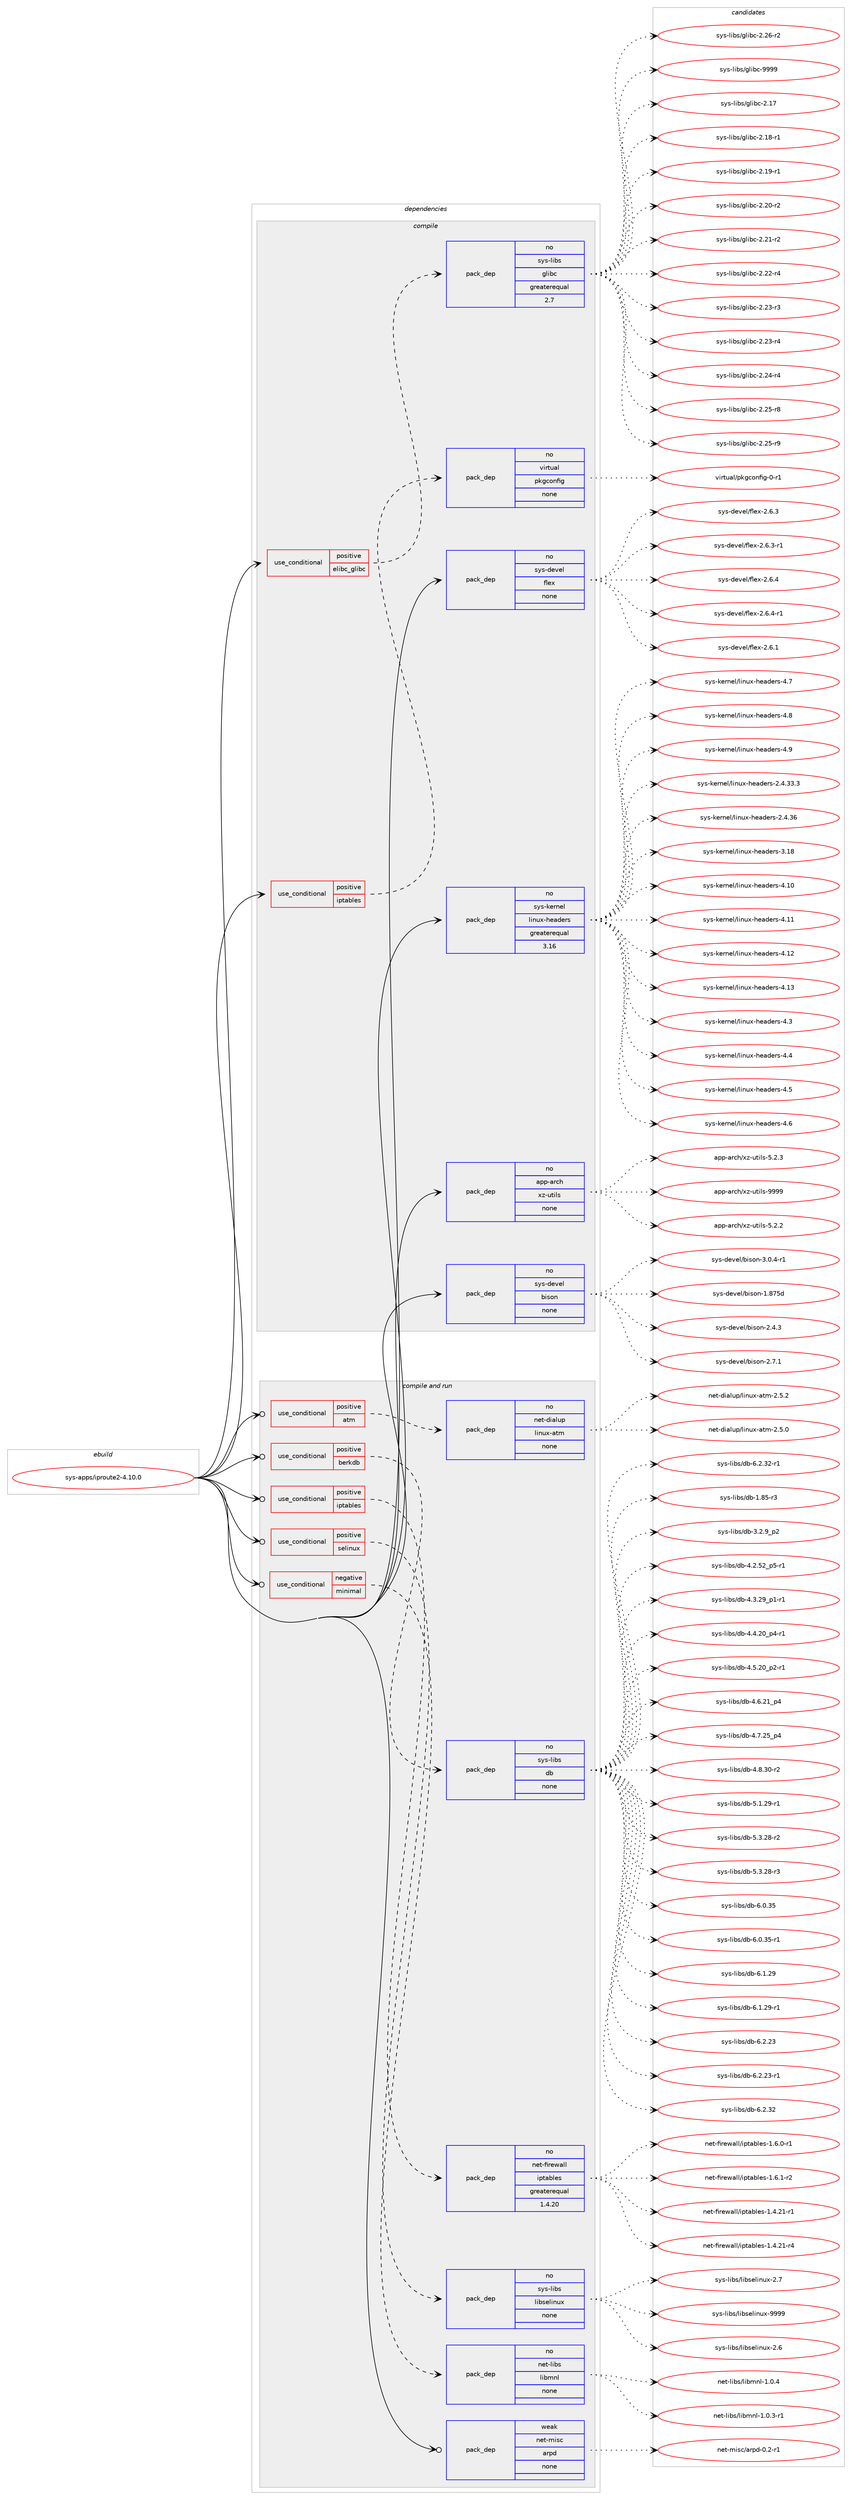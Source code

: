 digraph prolog {

# *************
# Graph options
# *************

newrank=true;
concentrate=true;
compound=true;
graph [rankdir=LR,fontname=Helvetica,fontsize=10,ranksep=1.5];#, ranksep=2.5, nodesep=0.2];
edge  [arrowhead=vee];
node  [fontname=Helvetica,fontsize=10];

# **********
# The ebuild
# **********

subgraph cluster_leftcol {
color=gray;
rank=same;
label=<<i>ebuild</i>>;
id [label="sys-apps/iproute2-4.10.0", color=red, width=4, href="../sys-apps/iproute2-4.10.0.svg"];
}

# ****************
# The dependencies
# ****************

subgraph cluster_midcol {
color=gray;
label=<<i>dependencies</i>>;
subgraph cluster_compile {
fillcolor="#eeeeee";
style=filled;
label=<<i>compile</i>>;
subgraph cond113092 {
dependency469799 [label=<<TABLE BORDER="0" CELLBORDER="1" CELLSPACING="0" CELLPADDING="4"><TR><TD ROWSPAN="3" CELLPADDING="10">use_conditional</TD></TR><TR><TD>positive</TD></TR><TR><TD>elibc_glibc</TD></TR></TABLE>>, shape=none, color=red];
subgraph pack348604 {
dependency469800 [label=<<TABLE BORDER="0" CELLBORDER="1" CELLSPACING="0" CELLPADDING="4" WIDTH="220"><TR><TD ROWSPAN="6" CELLPADDING="30">pack_dep</TD></TR><TR><TD WIDTH="110">no</TD></TR><TR><TD>sys-libs</TD></TR><TR><TD>glibc</TD></TR><TR><TD>greaterequal</TD></TR><TR><TD>2.7</TD></TR></TABLE>>, shape=none, color=blue];
}
dependency469799:e -> dependency469800:w [weight=20,style="dashed",arrowhead="vee"];
}
id:e -> dependency469799:w [weight=20,style="solid",arrowhead="vee"];
subgraph cond113093 {
dependency469801 [label=<<TABLE BORDER="0" CELLBORDER="1" CELLSPACING="0" CELLPADDING="4"><TR><TD ROWSPAN="3" CELLPADDING="10">use_conditional</TD></TR><TR><TD>positive</TD></TR><TR><TD>iptables</TD></TR></TABLE>>, shape=none, color=red];
subgraph pack348605 {
dependency469802 [label=<<TABLE BORDER="0" CELLBORDER="1" CELLSPACING="0" CELLPADDING="4" WIDTH="220"><TR><TD ROWSPAN="6" CELLPADDING="30">pack_dep</TD></TR><TR><TD WIDTH="110">no</TD></TR><TR><TD>virtual</TD></TR><TR><TD>pkgconfig</TD></TR><TR><TD>none</TD></TR><TR><TD></TD></TR></TABLE>>, shape=none, color=blue];
}
dependency469801:e -> dependency469802:w [weight=20,style="dashed",arrowhead="vee"];
}
id:e -> dependency469801:w [weight=20,style="solid",arrowhead="vee"];
subgraph pack348606 {
dependency469803 [label=<<TABLE BORDER="0" CELLBORDER="1" CELLSPACING="0" CELLPADDING="4" WIDTH="220"><TR><TD ROWSPAN="6" CELLPADDING="30">pack_dep</TD></TR><TR><TD WIDTH="110">no</TD></TR><TR><TD>app-arch</TD></TR><TR><TD>xz-utils</TD></TR><TR><TD>none</TD></TR><TR><TD></TD></TR></TABLE>>, shape=none, color=blue];
}
id:e -> dependency469803:w [weight=20,style="solid",arrowhead="vee"];
subgraph pack348607 {
dependency469804 [label=<<TABLE BORDER="0" CELLBORDER="1" CELLSPACING="0" CELLPADDING="4" WIDTH="220"><TR><TD ROWSPAN="6" CELLPADDING="30">pack_dep</TD></TR><TR><TD WIDTH="110">no</TD></TR><TR><TD>sys-devel</TD></TR><TR><TD>bison</TD></TR><TR><TD>none</TD></TR><TR><TD></TD></TR></TABLE>>, shape=none, color=blue];
}
id:e -> dependency469804:w [weight=20,style="solid",arrowhead="vee"];
subgraph pack348608 {
dependency469805 [label=<<TABLE BORDER="0" CELLBORDER="1" CELLSPACING="0" CELLPADDING="4" WIDTH="220"><TR><TD ROWSPAN="6" CELLPADDING="30">pack_dep</TD></TR><TR><TD WIDTH="110">no</TD></TR><TR><TD>sys-devel</TD></TR><TR><TD>flex</TD></TR><TR><TD>none</TD></TR><TR><TD></TD></TR></TABLE>>, shape=none, color=blue];
}
id:e -> dependency469805:w [weight=20,style="solid",arrowhead="vee"];
subgraph pack348609 {
dependency469806 [label=<<TABLE BORDER="0" CELLBORDER="1" CELLSPACING="0" CELLPADDING="4" WIDTH="220"><TR><TD ROWSPAN="6" CELLPADDING="30">pack_dep</TD></TR><TR><TD WIDTH="110">no</TD></TR><TR><TD>sys-kernel</TD></TR><TR><TD>linux-headers</TD></TR><TR><TD>greaterequal</TD></TR><TR><TD>3.16</TD></TR></TABLE>>, shape=none, color=blue];
}
id:e -> dependency469806:w [weight=20,style="solid",arrowhead="vee"];
}
subgraph cluster_compileandrun {
fillcolor="#eeeeee";
style=filled;
label=<<i>compile and run</i>>;
subgraph cond113094 {
dependency469807 [label=<<TABLE BORDER="0" CELLBORDER="1" CELLSPACING="0" CELLPADDING="4"><TR><TD ROWSPAN="3" CELLPADDING="10">use_conditional</TD></TR><TR><TD>negative</TD></TR><TR><TD>minimal</TD></TR></TABLE>>, shape=none, color=red];
subgraph pack348610 {
dependency469808 [label=<<TABLE BORDER="0" CELLBORDER="1" CELLSPACING="0" CELLPADDING="4" WIDTH="220"><TR><TD ROWSPAN="6" CELLPADDING="30">pack_dep</TD></TR><TR><TD WIDTH="110">no</TD></TR><TR><TD>net-libs</TD></TR><TR><TD>libmnl</TD></TR><TR><TD>none</TD></TR><TR><TD></TD></TR></TABLE>>, shape=none, color=blue];
}
dependency469807:e -> dependency469808:w [weight=20,style="dashed",arrowhead="vee"];
}
id:e -> dependency469807:w [weight=20,style="solid",arrowhead="odotvee"];
subgraph cond113095 {
dependency469809 [label=<<TABLE BORDER="0" CELLBORDER="1" CELLSPACING="0" CELLPADDING="4"><TR><TD ROWSPAN="3" CELLPADDING="10">use_conditional</TD></TR><TR><TD>positive</TD></TR><TR><TD>atm</TD></TR></TABLE>>, shape=none, color=red];
subgraph pack348611 {
dependency469810 [label=<<TABLE BORDER="0" CELLBORDER="1" CELLSPACING="0" CELLPADDING="4" WIDTH="220"><TR><TD ROWSPAN="6" CELLPADDING="30">pack_dep</TD></TR><TR><TD WIDTH="110">no</TD></TR><TR><TD>net-dialup</TD></TR><TR><TD>linux-atm</TD></TR><TR><TD>none</TD></TR><TR><TD></TD></TR></TABLE>>, shape=none, color=blue];
}
dependency469809:e -> dependency469810:w [weight=20,style="dashed",arrowhead="vee"];
}
id:e -> dependency469809:w [weight=20,style="solid",arrowhead="odotvee"];
subgraph cond113096 {
dependency469811 [label=<<TABLE BORDER="0" CELLBORDER="1" CELLSPACING="0" CELLPADDING="4"><TR><TD ROWSPAN="3" CELLPADDING="10">use_conditional</TD></TR><TR><TD>positive</TD></TR><TR><TD>berkdb</TD></TR></TABLE>>, shape=none, color=red];
subgraph pack348612 {
dependency469812 [label=<<TABLE BORDER="0" CELLBORDER="1" CELLSPACING="0" CELLPADDING="4" WIDTH="220"><TR><TD ROWSPAN="6" CELLPADDING="30">pack_dep</TD></TR><TR><TD WIDTH="110">no</TD></TR><TR><TD>sys-libs</TD></TR><TR><TD>db</TD></TR><TR><TD>none</TD></TR><TR><TD></TD></TR></TABLE>>, shape=none, color=blue];
}
dependency469811:e -> dependency469812:w [weight=20,style="dashed",arrowhead="vee"];
}
id:e -> dependency469811:w [weight=20,style="solid",arrowhead="odotvee"];
subgraph cond113097 {
dependency469813 [label=<<TABLE BORDER="0" CELLBORDER="1" CELLSPACING="0" CELLPADDING="4"><TR><TD ROWSPAN="3" CELLPADDING="10">use_conditional</TD></TR><TR><TD>positive</TD></TR><TR><TD>iptables</TD></TR></TABLE>>, shape=none, color=red];
subgraph pack348613 {
dependency469814 [label=<<TABLE BORDER="0" CELLBORDER="1" CELLSPACING="0" CELLPADDING="4" WIDTH="220"><TR><TD ROWSPAN="6" CELLPADDING="30">pack_dep</TD></TR><TR><TD WIDTH="110">no</TD></TR><TR><TD>net-firewall</TD></TR><TR><TD>iptables</TD></TR><TR><TD>greaterequal</TD></TR><TR><TD>1.4.20</TD></TR></TABLE>>, shape=none, color=blue];
}
dependency469813:e -> dependency469814:w [weight=20,style="dashed",arrowhead="vee"];
}
id:e -> dependency469813:w [weight=20,style="solid",arrowhead="odotvee"];
subgraph cond113098 {
dependency469815 [label=<<TABLE BORDER="0" CELLBORDER="1" CELLSPACING="0" CELLPADDING="4"><TR><TD ROWSPAN="3" CELLPADDING="10">use_conditional</TD></TR><TR><TD>positive</TD></TR><TR><TD>selinux</TD></TR></TABLE>>, shape=none, color=red];
subgraph pack348614 {
dependency469816 [label=<<TABLE BORDER="0" CELLBORDER="1" CELLSPACING="0" CELLPADDING="4" WIDTH="220"><TR><TD ROWSPAN="6" CELLPADDING="30">pack_dep</TD></TR><TR><TD WIDTH="110">no</TD></TR><TR><TD>sys-libs</TD></TR><TR><TD>libselinux</TD></TR><TR><TD>none</TD></TR><TR><TD></TD></TR></TABLE>>, shape=none, color=blue];
}
dependency469815:e -> dependency469816:w [weight=20,style="dashed",arrowhead="vee"];
}
id:e -> dependency469815:w [weight=20,style="solid",arrowhead="odotvee"];
subgraph pack348615 {
dependency469817 [label=<<TABLE BORDER="0" CELLBORDER="1" CELLSPACING="0" CELLPADDING="4" WIDTH="220"><TR><TD ROWSPAN="6" CELLPADDING="30">pack_dep</TD></TR><TR><TD WIDTH="110">weak</TD></TR><TR><TD>net-misc</TD></TR><TR><TD>arpd</TD></TR><TR><TD>none</TD></TR><TR><TD></TD></TR></TABLE>>, shape=none, color=blue];
}
id:e -> dependency469817:w [weight=20,style="solid",arrowhead="odotvee"];
}
subgraph cluster_run {
fillcolor="#eeeeee";
style=filled;
label=<<i>run</i>>;
}
}

# **************
# The candidates
# **************

subgraph cluster_choices {
rank=same;
color=gray;
label=<<i>candidates</i>>;

subgraph choice348604 {
color=black;
nodesep=1;
choice11512111545108105981154710310810598994550464955 [label="sys-libs/glibc-2.17", color=red, width=4,href="../sys-libs/glibc-2.17.svg"];
choice115121115451081059811547103108105989945504649564511449 [label="sys-libs/glibc-2.18-r1", color=red, width=4,href="../sys-libs/glibc-2.18-r1.svg"];
choice115121115451081059811547103108105989945504649574511449 [label="sys-libs/glibc-2.19-r1", color=red, width=4,href="../sys-libs/glibc-2.19-r1.svg"];
choice115121115451081059811547103108105989945504650484511450 [label="sys-libs/glibc-2.20-r2", color=red, width=4,href="../sys-libs/glibc-2.20-r2.svg"];
choice115121115451081059811547103108105989945504650494511450 [label="sys-libs/glibc-2.21-r2", color=red, width=4,href="../sys-libs/glibc-2.21-r2.svg"];
choice115121115451081059811547103108105989945504650504511452 [label="sys-libs/glibc-2.22-r4", color=red, width=4,href="../sys-libs/glibc-2.22-r4.svg"];
choice115121115451081059811547103108105989945504650514511451 [label="sys-libs/glibc-2.23-r3", color=red, width=4,href="../sys-libs/glibc-2.23-r3.svg"];
choice115121115451081059811547103108105989945504650514511452 [label="sys-libs/glibc-2.23-r4", color=red, width=4,href="../sys-libs/glibc-2.23-r4.svg"];
choice115121115451081059811547103108105989945504650524511452 [label="sys-libs/glibc-2.24-r4", color=red, width=4,href="../sys-libs/glibc-2.24-r4.svg"];
choice115121115451081059811547103108105989945504650534511456 [label="sys-libs/glibc-2.25-r8", color=red, width=4,href="../sys-libs/glibc-2.25-r8.svg"];
choice115121115451081059811547103108105989945504650534511457 [label="sys-libs/glibc-2.25-r9", color=red, width=4,href="../sys-libs/glibc-2.25-r9.svg"];
choice115121115451081059811547103108105989945504650544511450 [label="sys-libs/glibc-2.26-r2", color=red, width=4,href="../sys-libs/glibc-2.26-r2.svg"];
choice11512111545108105981154710310810598994557575757 [label="sys-libs/glibc-9999", color=red, width=4,href="../sys-libs/glibc-9999.svg"];
dependency469800:e -> choice11512111545108105981154710310810598994550464955:w [style=dotted,weight="100"];
dependency469800:e -> choice115121115451081059811547103108105989945504649564511449:w [style=dotted,weight="100"];
dependency469800:e -> choice115121115451081059811547103108105989945504649574511449:w [style=dotted,weight="100"];
dependency469800:e -> choice115121115451081059811547103108105989945504650484511450:w [style=dotted,weight="100"];
dependency469800:e -> choice115121115451081059811547103108105989945504650494511450:w [style=dotted,weight="100"];
dependency469800:e -> choice115121115451081059811547103108105989945504650504511452:w [style=dotted,weight="100"];
dependency469800:e -> choice115121115451081059811547103108105989945504650514511451:w [style=dotted,weight="100"];
dependency469800:e -> choice115121115451081059811547103108105989945504650514511452:w [style=dotted,weight="100"];
dependency469800:e -> choice115121115451081059811547103108105989945504650524511452:w [style=dotted,weight="100"];
dependency469800:e -> choice115121115451081059811547103108105989945504650534511456:w [style=dotted,weight="100"];
dependency469800:e -> choice115121115451081059811547103108105989945504650534511457:w [style=dotted,weight="100"];
dependency469800:e -> choice115121115451081059811547103108105989945504650544511450:w [style=dotted,weight="100"];
dependency469800:e -> choice11512111545108105981154710310810598994557575757:w [style=dotted,weight="100"];
}
subgraph choice348605 {
color=black;
nodesep=1;
choice11810511411611797108471121071039911111010210510345484511449 [label="virtual/pkgconfig-0-r1", color=red, width=4,href="../virtual/pkgconfig-0-r1.svg"];
dependency469802:e -> choice11810511411611797108471121071039911111010210510345484511449:w [style=dotted,weight="100"];
}
subgraph choice348606 {
color=black;
nodesep=1;
choice971121124597114991044712012245117116105108115455346504650 [label="app-arch/xz-utils-5.2.2", color=red, width=4,href="../app-arch/xz-utils-5.2.2.svg"];
choice971121124597114991044712012245117116105108115455346504651 [label="app-arch/xz-utils-5.2.3", color=red, width=4,href="../app-arch/xz-utils-5.2.3.svg"];
choice9711211245971149910447120122451171161051081154557575757 [label="app-arch/xz-utils-9999", color=red, width=4,href="../app-arch/xz-utils-9999.svg"];
dependency469803:e -> choice971121124597114991044712012245117116105108115455346504650:w [style=dotted,weight="100"];
dependency469803:e -> choice971121124597114991044712012245117116105108115455346504651:w [style=dotted,weight="100"];
dependency469803:e -> choice9711211245971149910447120122451171161051081154557575757:w [style=dotted,weight="100"];
}
subgraph choice348607 {
color=black;
nodesep=1;
choice115121115451001011181011084798105115111110454946565553100 [label="sys-devel/bison-1.875d", color=red, width=4,href="../sys-devel/bison-1.875d.svg"];
choice115121115451001011181011084798105115111110455046524651 [label="sys-devel/bison-2.4.3", color=red, width=4,href="../sys-devel/bison-2.4.3.svg"];
choice115121115451001011181011084798105115111110455046554649 [label="sys-devel/bison-2.7.1", color=red, width=4,href="../sys-devel/bison-2.7.1.svg"];
choice1151211154510010111810110847981051151111104551464846524511449 [label="sys-devel/bison-3.0.4-r1", color=red, width=4,href="../sys-devel/bison-3.0.4-r1.svg"];
dependency469804:e -> choice115121115451001011181011084798105115111110454946565553100:w [style=dotted,weight="100"];
dependency469804:e -> choice115121115451001011181011084798105115111110455046524651:w [style=dotted,weight="100"];
dependency469804:e -> choice115121115451001011181011084798105115111110455046554649:w [style=dotted,weight="100"];
dependency469804:e -> choice1151211154510010111810110847981051151111104551464846524511449:w [style=dotted,weight="100"];
}
subgraph choice348608 {
color=black;
nodesep=1;
choice1151211154510010111810110847102108101120455046544649 [label="sys-devel/flex-2.6.1", color=red, width=4,href="../sys-devel/flex-2.6.1.svg"];
choice1151211154510010111810110847102108101120455046544651 [label="sys-devel/flex-2.6.3", color=red, width=4,href="../sys-devel/flex-2.6.3.svg"];
choice11512111545100101118101108471021081011204550465446514511449 [label="sys-devel/flex-2.6.3-r1", color=red, width=4,href="../sys-devel/flex-2.6.3-r1.svg"];
choice1151211154510010111810110847102108101120455046544652 [label="sys-devel/flex-2.6.4", color=red, width=4,href="../sys-devel/flex-2.6.4.svg"];
choice11512111545100101118101108471021081011204550465446524511449 [label="sys-devel/flex-2.6.4-r1", color=red, width=4,href="../sys-devel/flex-2.6.4-r1.svg"];
dependency469805:e -> choice1151211154510010111810110847102108101120455046544649:w [style=dotted,weight="100"];
dependency469805:e -> choice1151211154510010111810110847102108101120455046544651:w [style=dotted,weight="100"];
dependency469805:e -> choice11512111545100101118101108471021081011204550465446514511449:w [style=dotted,weight="100"];
dependency469805:e -> choice1151211154510010111810110847102108101120455046544652:w [style=dotted,weight="100"];
dependency469805:e -> choice11512111545100101118101108471021081011204550465446524511449:w [style=dotted,weight="100"];
}
subgraph choice348609 {
color=black;
nodesep=1;
choice11512111545107101114110101108471081051101171204510410197100101114115455046524651514651 [label="sys-kernel/linux-headers-2.4.33.3", color=red, width=4,href="../sys-kernel/linux-headers-2.4.33.3.svg"];
choice1151211154510710111411010110847108105110117120451041019710010111411545504652465154 [label="sys-kernel/linux-headers-2.4.36", color=red, width=4,href="../sys-kernel/linux-headers-2.4.36.svg"];
choice115121115451071011141101011084710810511011712045104101971001011141154551464956 [label="sys-kernel/linux-headers-3.18", color=red, width=4,href="../sys-kernel/linux-headers-3.18.svg"];
choice115121115451071011141101011084710810511011712045104101971001011141154552464948 [label="sys-kernel/linux-headers-4.10", color=red, width=4,href="../sys-kernel/linux-headers-4.10.svg"];
choice115121115451071011141101011084710810511011712045104101971001011141154552464949 [label="sys-kernel/linux-headers-4.11", color=red, width=4,href="../sys-kernel/linux-headers-4.11.svg"];
choice115121115451071011141101011084710810511011712045104101971001011141154552464950 [label="sys-kernel/linux-headers-4.12", color=red, width=4,href="../sys-kernel/linux-headers-4.12.svg"];
choice115121115451071011141101011084710810511011712045104101971001011141154552464951 [label="sys-kernel/linux-headers-4.13", color=red, width=4,href="../sys-kernel/linux-headers-4.13.svg"];
choice1151211154510710111411010110847108105110117120451041019710010111411545524651 [label="sys-kernel/linux-headers-4.3", color=red, width=4,href="../sys-kernel/linux-headers-4.3.svg"];
choice1151211154510710111411010110847108105110117120451041019710010111411545524652 [label="sys-kernel/linux-headers-4.4", color=red, width=4,href="../sys-kernel/linux-headers-4.4.svg"];
choice1151211154510710111411010110847108105110117120451041019710010111411545524653 [label="sys-kernel/linux-headers-4.5", color=red, width=4,href="../sys-kernel/linux-headers-4.5.svg"];
choice1151211154510710111411010110847108105110117120451041019710010111411545524654 [label="sys-kernel/linux-headers-4.6", color=red, width=4,href="../sys-kernel/linux-headers-4.6.svg"];
choice1151211154510710111411010110847108105110117120451041019710010111411545524655 [label="sys-kernel/linux-headers-4.7", color=red, width=4,href="../sys-kernel/linux-headers-4.7.svg"];
choice1151211154510710111411010110847108105110117120451041019710010111411545524656 [label="sys-kernel/linux-headers-4.8", color=red, width=4,href="../sys-kernel/linux-headers-4.8.svg"];
choice1151211154510710111411010110847108105110117120451041019710010111411545524657 [label="sys-kernel/linux-headers-4.9", color=red, width=4,href="../sys-kernel/linux-headers-4.9.svg"];
dependency469806:e -> choice11512111545107101114110101108471081051101171204510410197100101114115455046524651514651:w [style=dotted,weight="100"];
dependency469806:e -> choice1151211154510710111411010110847108105110117120451041019710010111411545504652465154:w [style=dotted,weight="100"];
dependency469806:e -> choice115121115451071011141101011084710810511011712045104101971001011141154551464956:w [style=dotted,weight="100"];
dependency469806:e -> choice115121115451071011141101011084710810511011712045104101971001011141154552464948:w [style=dotted,weight="100"];
dependency469806:e -> choice115121115451071011141101011084710810511011712045104101971001011141154552464949:w [style=dotted,weight="100"];
dependency469806:e -> choice115121115451071011141101011084710810511011712045104101971001011141154552464950:w [style=dotted,weight="100"];
dependency469806:e -> choice115121115451071011141101011084710810511011712045104101971001011141154552464951:w [style=dotted,weight="100"];
dependency469806:e -> choice1151211154510710111411010110847108105110117120451041019710010111411545524651:w [style=dotted,weight="100"];
dependency469806:e -> choice1151211154510710111411010110847108105110117120451041019710010111411545524652:w [style=dotted,weight="100"];
dependency469806:e -> choice1151211154510710111411010110847108105110117120451041019710010111411545524653:w [style=dotted,weight="100"];
dependency469806:e -> choice1151211154510710111411010110847108105110117120451041019710010111411545524654:w [style=dotted,weight="100"];
dependency469806:e -> choice1151211154510710111411010110847108105110117120451041019710010111411545524655:w [style=dotted,weight="100"];
dependency469806:e -> choice1151211154510710111411010110847108105110117120451041019710010111411545524656:w [style=dotted,weight="100"];
dependency469806:e -> choice1151211154510710111411010110847108105110117120451041019710010111411545524657:w [style=dotted,weight="100"];
}
subgraph choice348610 {
color=black;
nodesep=1;
choice110101116451081059811547108105981091101084549464846514511449 [label="net-libs/libmnl-1.0.3-r1", color=red, width=4,href="../net-libs/libmnl-1.0.3-r1.svg"];
choice11010111645108105981154710810598109110108454946484652 [label="net-libs/libmnl-1.0.4", color=red, width=4,href="../net-libs/libmnl-1.0.4.svg"];
dependency469808:e -> choice110101116451081059811547108105981091101084549464846514511449:w [style=dotted,weight="100"];
dependency469808:e -> choice11010111645108105981154710810598109110108454946484652:w [style=dotted,weight="100"];
}
subgraph choice348611 {
color=black;
nodesep=1;
choice1101011164510010597108117112471081051101171204597116109455046534648 [label="net-dialup/linux-atm-2.5.0", color=red, width=4,href="../net-dialup/linux-atm-2.5.0.svg"];
choice1101011164510010597108117112471081051101171204597116109455046534650 [label="net-dialup/linux-atm-2.5.2", color=red, width=4,href="../net-dialup/linux-atm-2.5.2.svg"];
dependency469810:e -> choice1101011164510010597108117112471081051101171204597116109455046534648:w [style=dotted,weight="100"];
dependency469810:e -> choice1101011164510010597108117112471081051101171204597116109455046534650:w [style=dotted,weight="100"];
}
subgraph choice348612 {
color=black;
nodesep=1;
choice1151211154510810598115471009845494656534511451 [label="sys-libs/db-1.85-r3", color=red, width=4,href="../sys-libs/db-1.85-r3.svg"];
choice115121115451081059811547100984551465046579511250 [label="sys-libs/db-3.2.9_p2", color=red, width=4,href="../sys-libs/db-3.2.9_p2.svg"];
choice115121115451081059811547100984552465046535095112534511449 [label="sys-libs/db-4.2.52_p5-r1", color=red, width=4,href="../sys-libs/db-4.2.52_p5-r1.svg"];
choice115121115451081059811547100984552465146505795112494511449 [label="sys-libs/db-4.3.29_p1-r1", color=red, width=4,href="../sys-libs/db-4.3.29_p1-r1.svg"];
choice115121115451081059811547100984552465246504895112524511449 [label="sys-libs/db-4.4.20_p4-r1", color=red, width=4,href="../sys-libs/db-4.4.20_p4-r1.svg"];
choice115121115451081059811547100984552465346504895112504511449 [label="sys-libs/db-4.5.20_p2-r1", color=red, width=4,href="../sys-libs/db-4.5.20_p2-r1.svg"];
choice11512111545108105981154710098455246544650499511252 [label="sys-libs/db-4.6.21_p4", color=red, width=4,href="../sys-libs/db-4.6.21_p4.svg"];
choice11512111545108105981154710098455246554650539511252 [label="sys-libs/db-4.7.25_p4", color=red, width=4,href="../sys-libs/db-4.7.25_p4.svg"];
choice11512111545108105981154710098455246564651484511450 [label="sys-libs/db-4.8.30-r2", color=red, width=4,href="../sys-libs/db-4.8.30-r2.svg"];
choice11512111545108105981154710098455346494650574511449 [label="sys-libs/db-5.1.29-r1", color=red, width=4,href="../sys-libs/db-5.1.29-r1.svg"];
choice11512111545108105981154710098455346514650564511450 [label="sys-libs/db-5.3.28-r2", color=red, width=4,href="../sys-libs/db-5.3.28-r2.svg"];
choice11512111545108105981154710098455346514650564511451 [label="sys-libs/db-5.3.28-r3", color=red, width=4,href="../sys-libs/db-5.3.28-r3.svg"];
choice1151211154510810598115471009845544648465153 [label="sys-libs/db-6.0.35", color=red, width=4,href="../sys-libs/db-6.0.35.svg"];
choice11512111545108105981154710098455446484651534511449 [label="sys-libs/db-6.0.35-r1", color=red, width=4,href="../sys-libs/db-6.0.35-r1.svg"];
choice1151211154510810598115471009845544649465057 [label="sys-libs/db-6.1.29", color=red, width=4,href="../sys-libs/db-6.1.29.svg"];
choice11512111545108105981154710098455446494650574511449 [label="sys-libs/db-6.1.29-r1", color=red, width=4,href="../sys-libs/db-6.1.29-r1.svg"];
choice1151211154510810598115471009845544650465051 [label="sys-libs/db-6.2.23", color=red, width=4,href="../sys-libs/db-6.2.23.svg"];
choice11512111545108105981154710098455446504650514511449 [label="sys-libs/db-6.2.23-r1", color=red, width=4,href="../sys-libs/db-6.2.23-r1.svg"];
choice1151211154510810598115471009845544650465150 [label="sys-libs/db-6.2.32", color=red, width=4,href="../sys-libs/db-6.2.32.svg"];
choice11512111545108105981154710098455446504651504511449 [label="sys-libs/db-6.2.32-r1", color=red, width=4,href="../sys-libs/db-6.2.32-r1.svg"];
dependency469812:e -> choice1151211154510810598115471009845494656534511451:w [style=dotted,weight="100"];
dependency469812:e -> choice115121115451081059811547100984551465046579511250:w [style=dotted,weight="100"];
dependency469812:e -> choice115121115451081059811547100984552465046535095112534511449:w [style=dotted,weight="100"];
dependency469812:e -> choice115121115451081059811547100984552465146505795112494511449:w [style=dotted,weight="100"];
dependency469812:e -> choice115121115451081059811547100984552465246504895112524511449:w [style=dotted,weight="100"];
dependency469812:e -> choice115121115451081059811547100984552465346504895112504511449:w [style=dotted,weight="100"];
dependency469812:e -> choice11512111545108105981154710098455246544650499511252:w [style=dotted,weight="100"];
dependency469812:e -> choice11512111545108105981154710098455246554650539511252:w [style=dotted,weight="100"];
dependency469812:e -> choice11512111545108105981154710098455246564651484511450:w [style=dotted,weight="100"];
dependency469812:e -> choice11512111545108105981154710098455346494650574511449:w [style=dotted,weight="100"];
dependency469812:e -> choice11512111545108105981154710098455346514650564511450:w [style=dotted,weight="100"];
dependency469812:e -> choice11512111545108105981154710098455346514650564511451:w [style=dotted,weight="100"];
dependency469812:e -> choice1151211154510810598115471009845544648465153:w [style=dotted,weight="100"];
dependency469812:e -> choice11512111545108105981154710098455446484651534511449:w [style=dotted,weight="100"];
dependency469812:e -> choice1151211154510810598115471009845544649465057:w [style=dotted,weight="100"];
dependency469812:e -> choice11512111545108105981154710098455446494650574511449:w [style=dotted,weight="100"];
dependency469812:e -> choice1151211154510810598115471009845544650465051:w [style=dotted,weight="100"];
dependency469812:e -> choice11512111545108105981154710098455446504650514511449:w [style=dotted,weight="100"];
dependency469812:e -> choice1151211154510810598115471009845544650465150:w [style=dotted,weight="100"];
dependency469812:e -> choice11512111545108105981154710098455446504651504511449:w [style=dotted,weight="100"];
}
subgraph choice348613 {
color=black;
nodesep=1;
choice1101011164510210511410111997108108471051121169798108101115454946524650494511449 [label="net-firewall/iptables-1.4.21-r1", color=red, width=4,href="../net-firewall/iptables-1.4.21-r1.svg"];
choice1101011164510210511410111997108108471051121169798108101115454946524650494511452 [label="net-firewall/iptables-1.4.21-r4", color=red, width=4,href="../net-firewall/iptables-1.4.21-r4.svg"];
choice11010111645102105114101119971081084710511211697981081011154549465446484511449 [label="net-firewall/iptables-1.6.0-r1", color=red, width=4,href="../net-firewall/iptables-1.6.0-r1.svg"];
choice11010111645102105114101119971081084710511211697981081011154549465446494511450 [label="net-firewall/iptables-1.6.1-r2", color=red, width=4,href="../net-firewall/iptables-1.6.1-r2.svg"];
dependency469814:e -> choice1101011164510210511410111997108108471051121169798108101115454946524650494511449:w [style=dotted,weight="100"];
dependency469814:e -> choice1101011164510210511410111997108108471051121169798108101115454946524650494511452:w [style=dotted,weight="100"];
dependency469814:e -> choice11010111645102105114101119971081084710511211697981081011154549465446484511449:w [style=dotted,weight="100"];
dependency469814:e -> choice11010111645102105114101119971081084710511211697981081011154549465446494511450:w [style=dotted,weight="100"];
}
subgraph choice348614 {
color=black;
nodesep=1;
choice1151211154510810598115471081059811510110810511011712045504654 [label="sys-libs/libselinux-2.6", color=red, width=4,href="../sys-libs/libselinux-2.6.svg"];
choice1151211154510810598115471081059811510110810511011712045504655 [label="sys-libs/libselinux-2.7", color=red, width=4,href="../sys-libs/libselinux-2.7.svg"];
choice115121115451081059811547108105981151011081051101171204557575757 [label="sys-libs/libselinux-9999", color=red, width=4,href="../sys-libs/libselinux-9999.svg"];
dependency469816:e -> choice1151211154510810598115471081059811510110810511011712045504654:w [style=dotted,weight="100"];
dependency469816:e -> choice1151211154510810598115471081059811510110810511011712045504655:w [style=dotted,weight="100"];
dependency469816:e -> choice115121115451081059811547108105981151011081051101171204557575757:w [style=dotted,weight="100"];
}
subgraph choice348615 {
color=black;
nodesep=1;
choice11010111645109105115994797114112100454846504511449 [label="net-misc/arpd-0.2-r1", color=red, width=4,href="../net-misc/arpd-0.2-r1.svg"];
dependency469817:e -> choice11010111645109105115994797114112100454846504511449:w [style=dotted,weight="100"];
}
}

}
